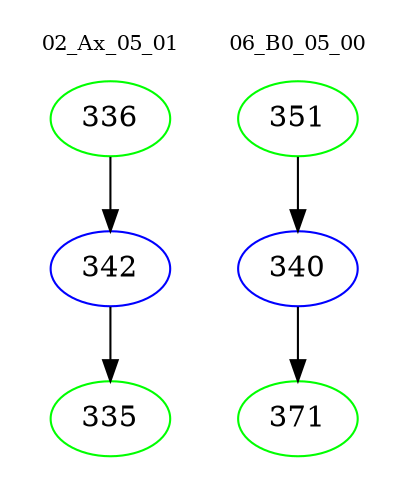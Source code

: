 digraph{
subgraph cluster_0 {
color = white
label = "02_Ax_05_01";
fontsize=10;
T0_336 [label="336", color="green"]
T0_336 -> T0_342 [color="black"]
T0_342 [label="342", color="blue"]
T0_342 -> T0_335 [color="black"]
T0_335 [label="335", color="green"]
}
subgraph cluster_1 {
color = white
label = "06_B0_05_00";
fontsize=10;
T1_351 [label="351", color="green"]
T1_351 -> T1_340 [color="black"]
T1_340 [label="340", color="blue"]
T1_340 -> T1_371 [color="black"]
T1_371 [label="371", color="green"]
}
}
